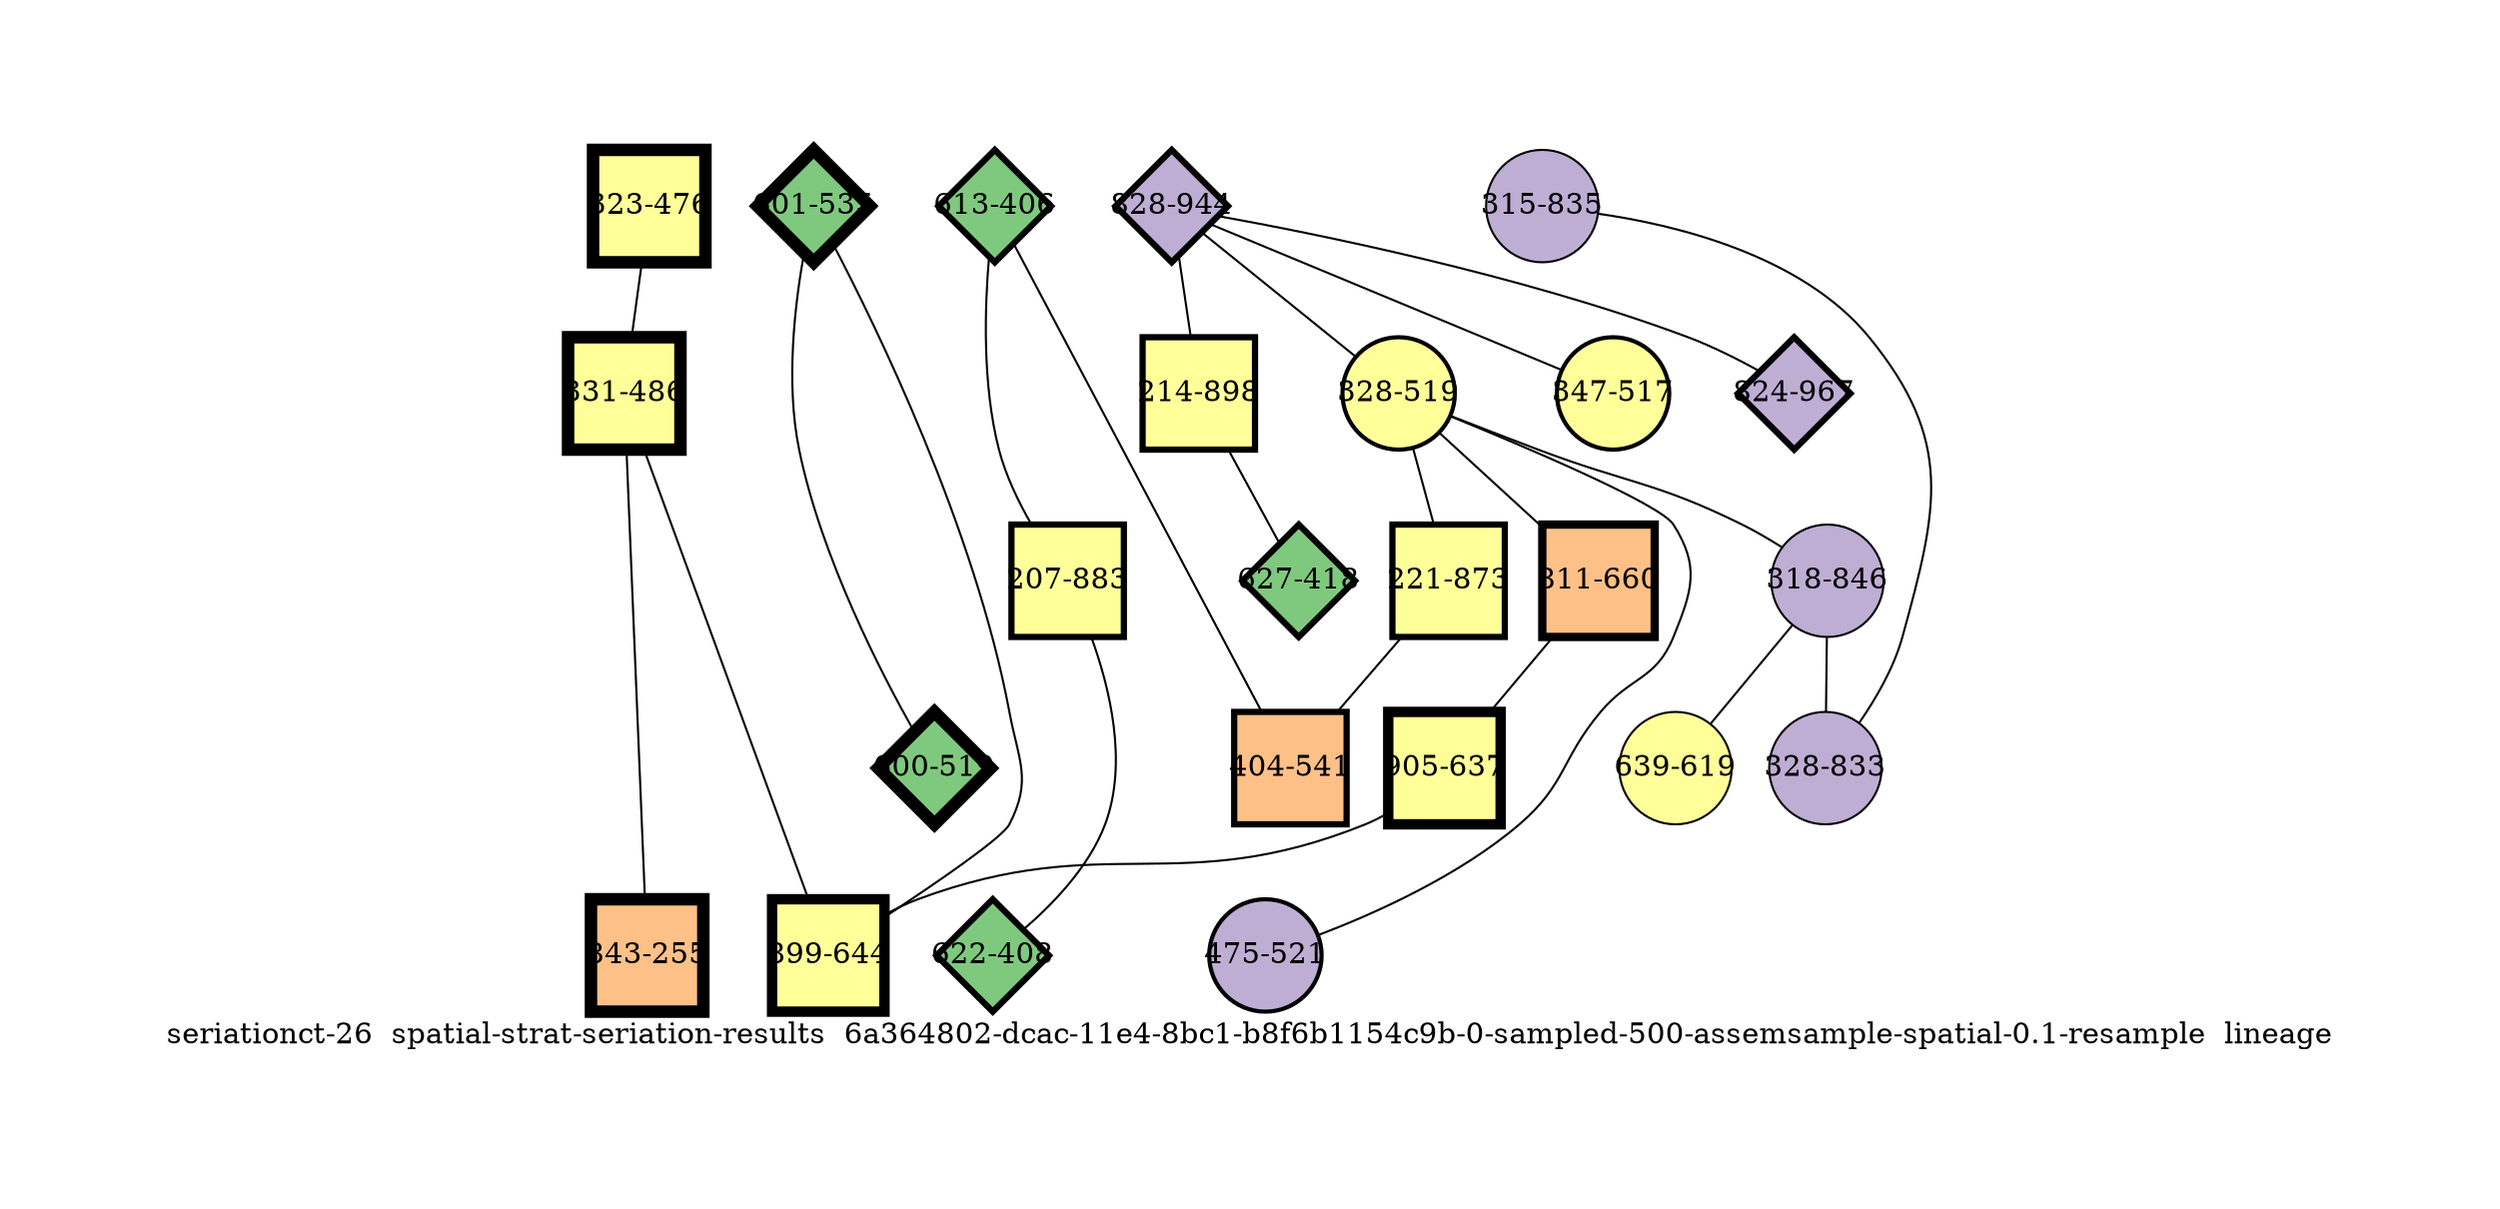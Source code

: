 strict graph "seriationct-26  spatial-strat-seriation-results  6a364802-dcac-11e4-8bc1-b8f6b1154c9b-0-sampled-500-assemsample-spatial-0.1-resample  lineage" {
labelloc=b;
ratio=auto;
pad="1.0";
label="seriationct-26  spatial-strat-seriation-results  6a364802-dcac-11e4-8bc1-b8f6b1154c9b-0-sampled-500-assemsample-spatial-0.1-resample  lineage";
node [width="0.75", style=filled, fixedsize=true, height="0.75", shape=circle, label=""];
0 [xCoordinate="944.0", appears_in_slice=3, yCoordinate="828.0", colorscheme=accent6, lineage_id=2, short_label="828-944", label="828-944", shape=diamond, cluster_id=1, fillcolor=2, size="500.0", id=0, penwidth="3.0"];
1 [xCoordinate="406.0", appears_in_slice=3, yCoordinate="613.0", colorscheme=accent6, lineage_id=2, short_label="613-406", label="613-406", shape=diamond, cluster_id=0, fillcolor=1, size="500.0", id=1, penwidth="3.0"];
2 [xCoordinate="835.0", appears_in_slice=1, yCoordinate="315.0", colorscheme=accent6, lineage_id=0, short_label="315-835", label="315-835", shape=circle, cluster_id=1, fillcolor=2, size="500.0", id=2, penwidth="1.0"];
3 [xCoordinate="519.0", appears_in_slice=2, yCoordinate="328.0", colorscheme=accent6, lineage_id=0, short_label="328-519", label="328-519", shape=circle, cluster_id=3, fillcolor=4, size="500.0", id=3, penwidth="2.0"];
4 [xCoordinate="660.0", appears_in_slice=4, yCoordinate="811.0", colorscheme=accent6, lineage_id=1, short_label="811-660", label="811-660", shape=square, cluster_id=2, fillcolor=3, size="500.0", id=11, penwidth="4.0"];
5 [xCoordinate="898.0", appears_in_slice=3, yCoordinate="214.0", colorscheme=accent6, lineage_id=1, short_label="214-898", label="214-898", shape=square, cluster_id=3, fillcolor=4, size="500.0", id=5, penwidth="3.0"];
6 [xCoordinate="476.0", appears_in_slice=6, yCoordinate="323.0", colorscheme=accent6, lineage_id=1, short_label="323-476", label="323-476", shape=square, cluster_id=3, fillcolor=4, size="500.0", id=6, penwidth="6.0"];
7 [xCoordinate="883.0", appears_in_slice=3, yCoordinate="207.0", colorscheme=accent6, lineage_id=1, short_label="207-883", label="207-883", shape=square, cluster_id=3, fillcolor=4, size="500.0", id=7, penwidth="3.0"];
8 [xCoordinate="535.0", appears_in_slice=6, yCoordinate="601.0", colorscheme=accent6, lineage_id=2, short_label="601-535", label="601-535", shape=diamond, cluster_id=0, fillcolor=1, size="500.0", id=8, penwidth="6.0"];
9 [xCoordinate="873.0", appears_in_slice=3, yCoordinate="221.0", colorscheme=accent6, lineage_id=1, short_label="221-873", label="221-873", shape=square, cluster_id=3, fillcolor=4, size="500.0", id=9, penwidth="3.0"];
10 [xCoordinate="521.0", appears_in_slice=2, yCoordinate="475.0", colorscheme=accent6, lineage_id=0, short_label="475-521", label="475-521", shape=circle, cluster_id=1, fillcolor=2, size="500.0", id=10, penwidth="2.0"];
11 [xCoordinate="846.0", appears_in_slice=1, yCoordinate="318.0", colorscheme=accent6, lineage_id=0, short_label="318-846", label="318-846", shape=circle, cluster_id=1, fillcolor=2, size="500.0", id=4, penwidth="1.0"];
12 [xCoordinate="967.0", appears_in_slice=3, yCoordinate="824.0", colorscheme=accent6, lineage_id=2, short_label="824-967", label="824-967", shape=diamond, cluster_id=1, fillcolor=2, size="500.0", id=12, penwidth="3.0"];
13 [xCoordinate="486.0", appears_in_slice=6, yCoordinate="331.0", colorscheme=accent6, lineage_id=1, short_label="331-486", label="331-486", shape=square, cluster_id=3, fillcolor=4, size="500.0", id=13, penwidth="6.0"];
14 [xCoordinate="619.0", appears_in_slice=1, yCoordinate="639.0", colorscheme=accent6, lineage_id=0, short_label="639-619", label="639-619", shape=circle, cluster_id=3, fillcolor=4, size="500.0", id=14, penwidth="1.0"];
15 [xCoordinate="408.0", appears_in_slice=3, yCoordinate="622.0", colorscheme=accent6, lineage_id=2, short_label="622-408", label="622-408", shape=diamond, cluster_id=0, fillcolor=1, size="500.0", id=15, penwidth="3.0"];
16 [xCoordinate="519.0", appears_in_slice=6, yCoordinate="600.0", colorscheme=accent6, lineage_id=2, short_label="600-519", label="600-519", shape=diamond, cluster_id=0, fillcolor=1, size="500.0", id=16, penwidth="6.0"];
17 [xCoordinate="517.0", appears_in_slice=2, yCoordinate="347.0", colorscheme=accent6, lineage_id=0, short_label="347-517", label="347-517", shape=circle, cluster_id=3, fillcolor=4, size="500.0", id=17, penwidth="2.0"];
18 [xCoordinate="637.0", appears_in_slice=5, yCoordinate="905.0", colorscheme=accent6, lineage_id=1, short_label="905-637", label="905-637", shape=square, cluster_id=3, fillcolor=4, size="500.0", id=18, penwidth="5.0"];
19 [xCoordinate="541.0", appears_in_slice=3, yCoordinate="404.0", colorscheme=accent6, lineage_id=1, short_label="404-541", label="404-541", shape=square, cluster_id=2, fillcolor=3, size="500.0", id=19, penwidth="3.0"];
20 [xCoordinate="255.0", appears_in_slice=6, yCoordinate="843.0", colorscheme=accent6, lineage_id=1, short_label="843-255", label="843-255", shape=square, cluster_id=2, fillcolor=3, size="500.0", id=20, penwidth="6.0"];
21 [xCoordinate="418.0", appears_in_slice=3, yCoordinate="627.0", colorscheme=accent6, lineage_id=2, short_label="627-418", label="627-418", shape=diamond, cluster_id=0, fillcolor=1, size="500.0", id=21, penwidth="3.0"];
22 [xCoordinate="644.0", appears_in_slice=5, yCoordinate="899.0", colorscheme=accent6, lineage_id=1, short_label="899-644", label="899-644", shape=square, cluster_id=3, fillcolor=4, size="500.0", id=22, penwidth="5.0"];
23 [xCoordinate="833.0", appears_in_slice=1, yCoordinate="328.0", colorscheme=accent6, lineage_id=0, short_label="328-833", label="328-833", shape=circle, cluster_id=1, fillcolor=2, size="500.0", id=23, penwidth="1.0"];
0 -- 17  [inverseweight="1.9353984817", weight="0.516689461863"];
0 -- 3  [inverseweight="3.0270248336", weight="0.330357382239"];
0 -- 12  [inverseweight="3.87865031558", weight="0.257821643777"];
0 -- 5  [inverseweight="2.78552612694", weight="0.35899860724"];
1 -- 19  [inverseweight="36.2738125055", weight="0.0275680975042"];
1 -- 7  [inverseweight="41.9590679148", weight="0.0238327505756"];
2 -- 23  [inverseweight="24.6332319541", weight="0.0405955662604"];
3 -- 9  [inverseweight="2.48913375794", weight="0.401746188532"];
3 -- 10  [inverseweight="1.5875015875", weight="0.629920629921"];
3 -- 11  [inverseweight="1.54320987654", weight="0.648"];
3 -- 4  [inverseweight="1.64725199083", weight="0.607071659691"];
4 -- 18  [inverseweight="1.54747597411", weight="0.646213586982"];
5 -- 21  [inverseweight="50.5076272276", weight="0.0197989898732"];
6 -- 13  [inverseweight="4.77469773539", weight="0.209437341465"];
7 -- 15  [inverseweight="23.8909241284", weight="0.0418568990729"];
8 -- 16  [inverseweight="3.63696483727", weight="0.274954541697"];
8 -- 22  [inverseweight="1.65850479289", weight="0.602952734466"];
9 -- 19  [inverseweight="22.0540545696", weight="0.045343136195"];
11 -- 14  [inverseweight="1.85432083603", weight="0.539281002818"];
11 -- 23  [inverseweight="17.9489539654", weight="0.0557135531087"];
13 -- 20  [inverseweight="16.59308279", weight="0.0602660766933"];
13 -- 22  [inverseweight="2.22660276784", weight="0.449114684685"];
18 -- 22  [inverseweight="1.99754054414", weight="0.500615621011"];
}

